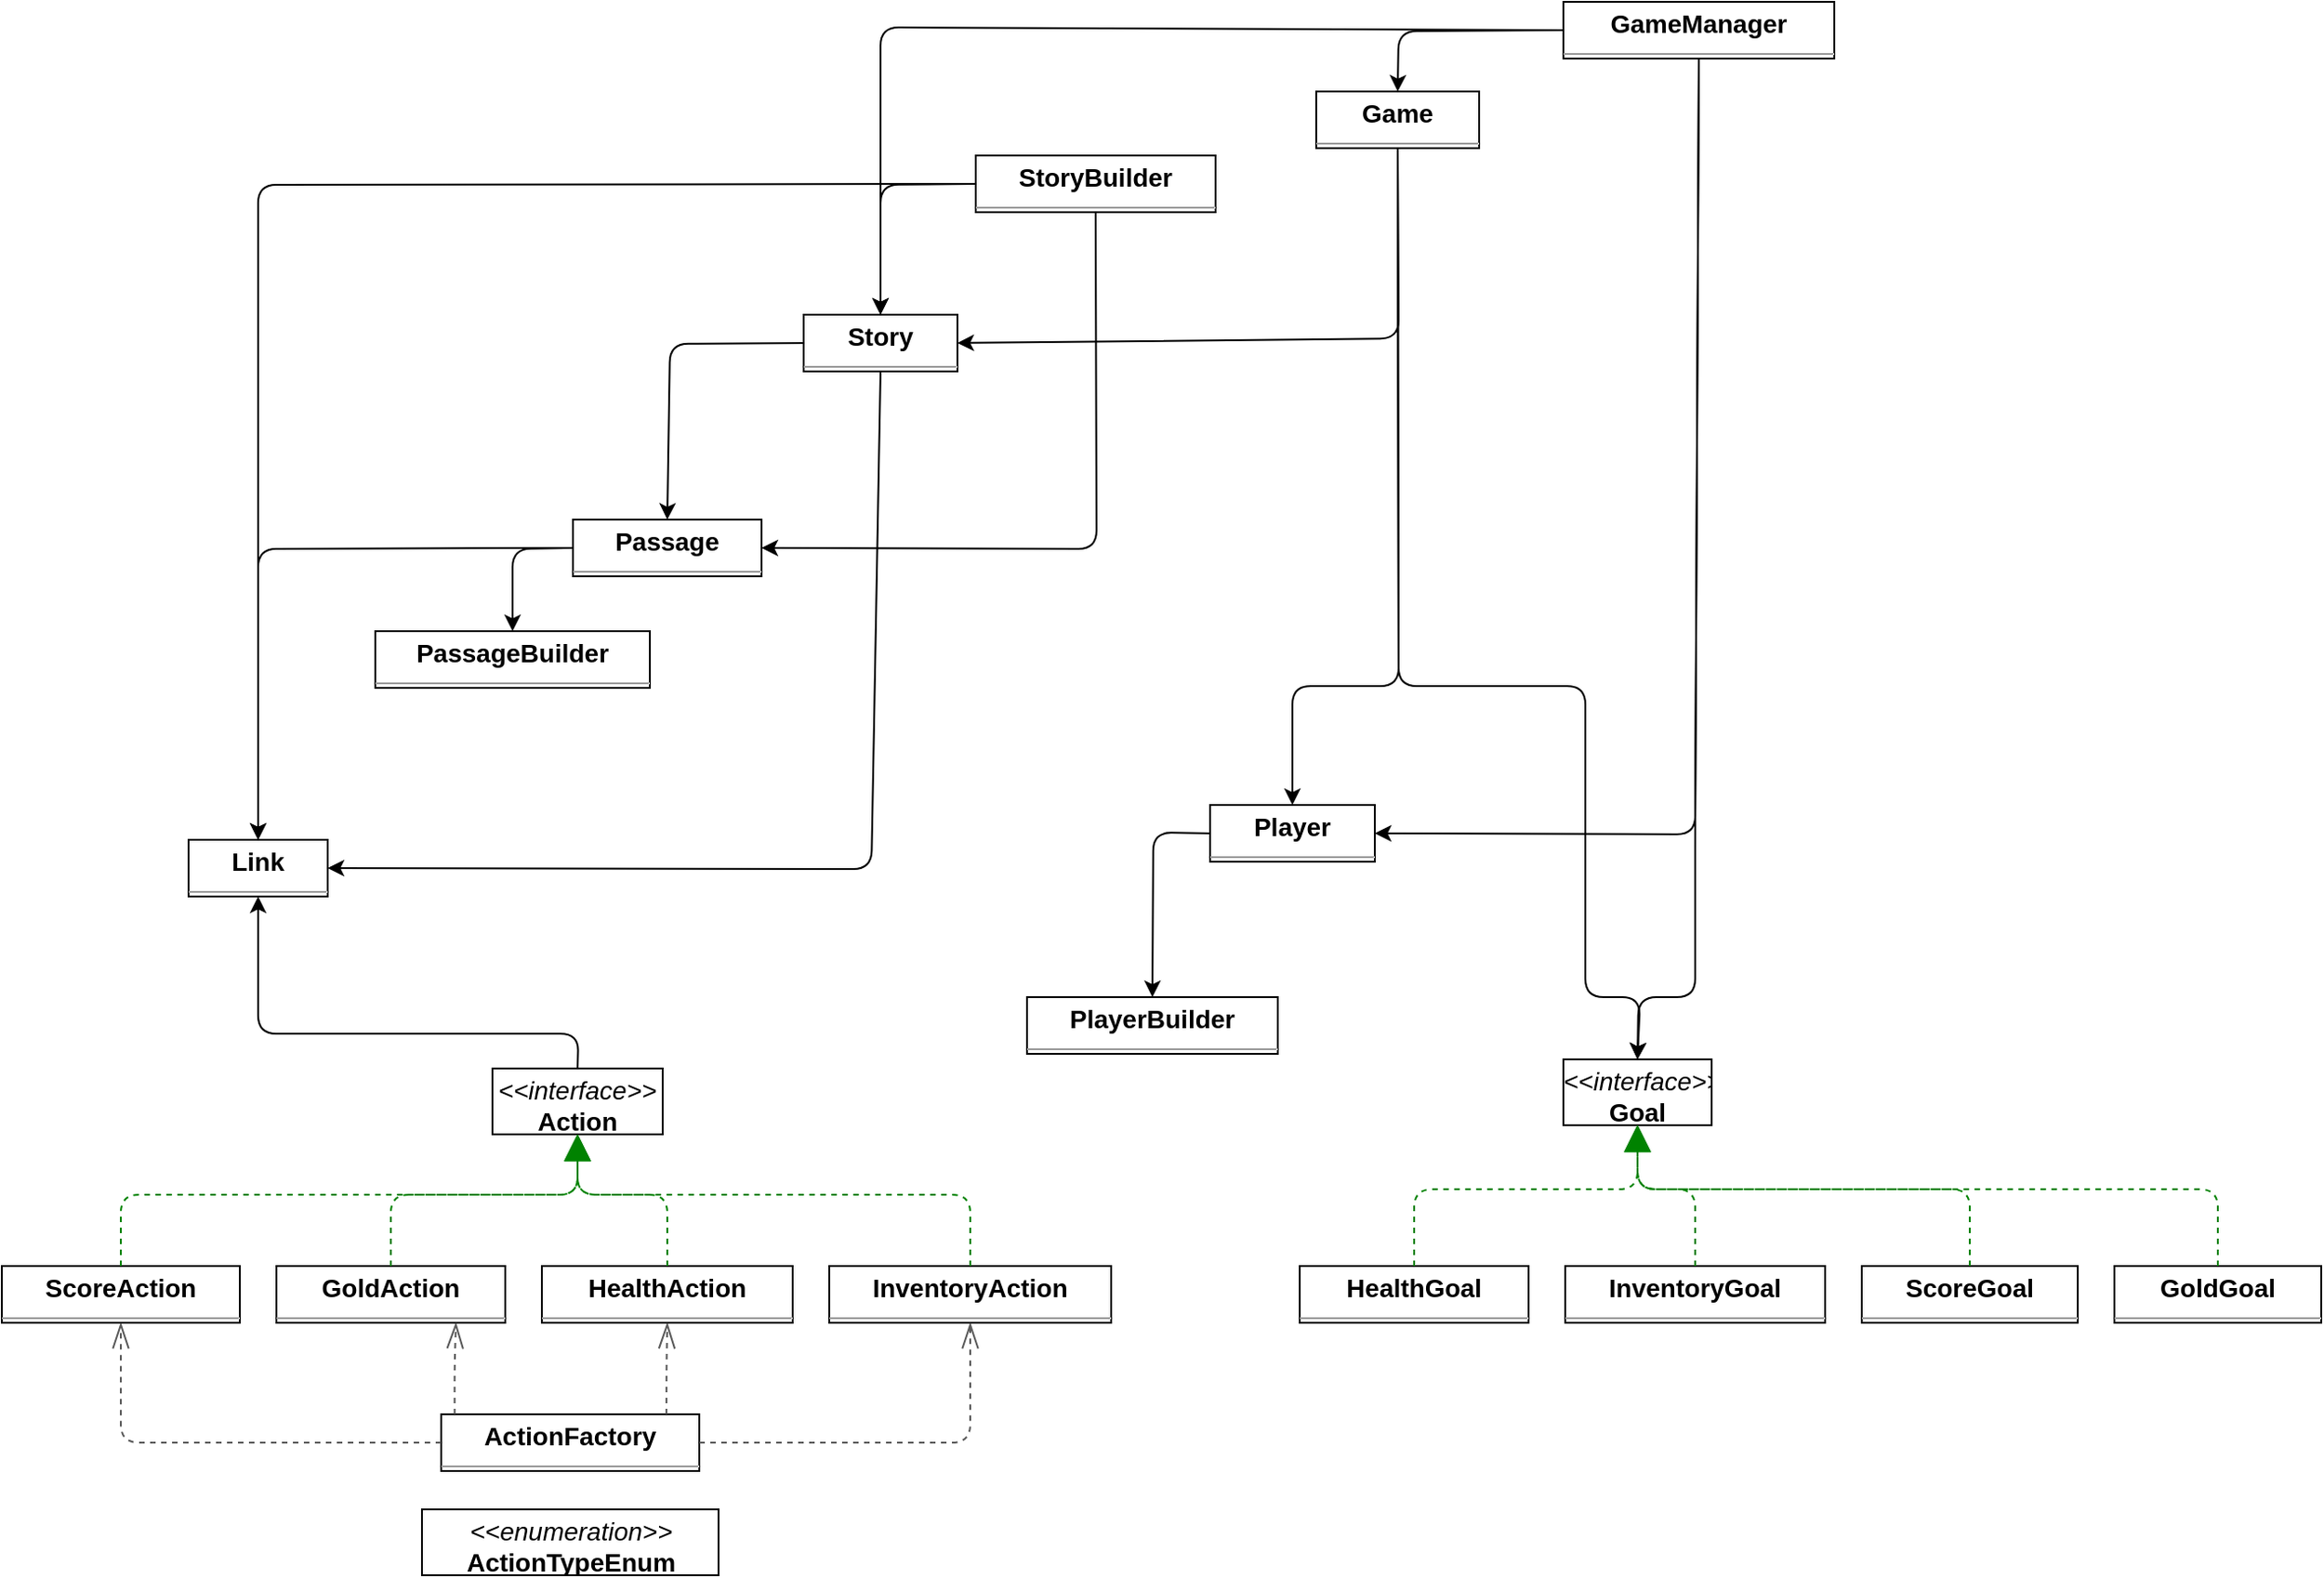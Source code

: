 <mxfile>
    <diagram id="_P2vyhHflwbAcJepUsrx" name="Page-1">
        <mxGraphModel dx="1605" dy="1607" grid="1" gridSize="10" guides="0" tooltips="1" connect="1" arrows="1" fold="1" page="0" pageScale="1" pageWidth="850" pageHeight="1100" background="none" math="0" shadow="0">
            <root>
                <mxCell id="0"/>
                <mxCell id="1" parent="0"/>
                <mxCell id="7" style="edgeStyle=none;html=1;exitX=0.5;exitY=0;exitDx=0;exitDy=0;entryX=0.5;entryY=1;entryDx=0;entryDy=0;" edge="1" parent="1" source="node9" target="node1">
                    <mxGeometry relative="1" as="geometry">
                        <Array as="points">
                            <mxPoint x="630" y="310"/>
                            <mxPoint x="455" y="310"/>
                        </Array>
                    </mxGeometry>
                </mxCell>
                <mxCell id="node9" value="&lt;p style=&quot;margin:0px;margin-top:4px;text-align:center;&quot;&gt;&lt;i&gt;&amp;lt;&amp;lt;interface&amp;gt;&amp;gt;&lt;/i&gt;&lt;br/&gt;&lt;b&gt;Action&lt;/b&gt;&lt;/p&gt;&lt;hr size=&quot;1&quot;/&gt;" style="verticalAlign=top;align=left;overflow=fill;fontSize=14;fontFamily=Helvetica;html=1;rounded=0;shadow=0;comic=0;labelBackgroundColor=none;strokeWidth=1;" parent="1" vertex="1">
                    <mxGeometry x="583" y="329" width="93" height="36" as="geometry"/>
                </mxCell>
                <mxCell id="node3" value="&lt;p style=&quot;margin:0px;margin-top:4px;text-align:center;&quot;&gt;&lt;b&gt;ActionFactory&lt;/b&gt;&lt;/p&gt;&lt;hr size=&quot;1&quot;/&gt;" style="verticalAlign=top;align=left;overflow=fill;fontSize=14;fontFamily=Helvetica;html=1;rounded=0;shadow=0;comic=0;labelBackgroundColor=none;strokeWidth=1;" parent="1" vertex="1">
                    <mxGeometry x="555" y="518" width="141" height="31" as="geometry"/>
                </mxCell>
                <mxCell id="node13" value="&lt;p style=&quot;margin:0px;margin-top:4px;text-align:center;&quot;&gt;&lt;i&gt;&amp;lt;&amp;lt;enumeration&amp;gt;&amp;gt;&lt;/i&gt;&lt;br/&gt;&lt;b&gt;ActionTypeEnum&lt;/b&gt;&lt;/p&gt;&lt;hr size=&quot;1&quot;/&gt;" style="verticalAlign=top;align=left;overflow=fill;fontSize=14;fontFamily=Helvetica;html=1;rounded=0;shadow=0;comic=0;labelBackgroundColor=none;strokeWidth=1;" parent="1" vertex="1">
                    <mxGeometry x="544.5" y="570" width="162" height="36" as="geometry"/>
                </mxCell>
                <mxCell id="12" style="edgeStyle=none;html=1;exitX=0.5;exitY=1;exitDx=0;exitDy=0;entryX=0.5;entryY=0;entryDx=0;entryDy=0;" edge="1" parent="1" source="node6" target="node2">
                    <mxGeometry relative="1" as="geometry">
                        <Array as="points">
                            <mxPoint x="1078" y="120"/>
                            <mxPoint x="1180" y="120"/>
                            <mxPoint x="1180" y="230"/>
                            <mxPoint x="1180" y="290"/>
                            <mxPoint x="1210" y="290"/>
                        </Array>
                    </mxGeometry>
                </mxCell>
                <mxCell id="14" style="edgeStyle=none;html=1;exitX=0.5;exitY=1;exitDx=0;exitDy=0;entryX=0.5;entryY=0;entryDx=0;entryDy=0;" edge="1" parent="1" source="node6" target="node17">
                    <mxGeometry relative="1" as="geometry">
                        <Array as="points">
                            <mxPoint x="1078" y="120"/>
                            <mxPoint x="1020" y="120"/>
                        </Array>
                    </mxGeometry>
                </mxCell>
                <mxCell id="16" style="edgeStyle=none;html=1;exitX=0.5;exitY=1;exitDx=0;exitDy=0;entryX=1;entryY=0.5;entryDx=0;entryDy=0;" edge="1" parent="1" source="node6" target="node10">
                    <mxGeometry relative="1" as="geometry">
                        <Array as="points">
                            <mxPoint x="1078" y="-70"/>
                        </Array>
                    </mxGeometry>
                </mxCell>
                <mxCell id="node6" value="&lt;p style=&quot;margin:0px;margin-top:4px;text-align:center;&quot;&gt;&lt;b&gt;Game&lt;/b&gt;&lt;/p&gt;&lt;hr size=&quot;1&quot;/&gt;" style="verticalAlign=top;align=left;overflow=fill;fontSize=14;fontFamily=Helvetica;html=1;rounded=0;shadow=0;comic=0;labelBackgroundColor=none;strokeWidth=1;" parent="1" vertex="1">
                    <mxGeometry x="1033" y="-205" width="89" height="31" as="geometry"/>
                </mxCell>
                <mxCell id="11" style="edgeStyle=none;html=1;exitX=0.5;exitY=1;exitDx=0;exitDy=0;entryX=0.5;entryY=0;entryDx=0;entryDy=0;" edge="1" parent="1" source="node18" target="node2">
                    <mxGeometry relative="1" as="geometry">
                        <Array as="points">
                            <mxPoint x="1240" y="200"/>
                            <mxPoint x="1240" y="290"/>
                            <mxPoint x="1209" y="290"/>
                        </Array>
                    </mxGeometry>
                </mxCell>
                <mxCell id="13" style="edgeStyle=none;html=1;exitX=0.5;exitY=1;exitDx=0;exitDy=0;entryX=1;entryY=0.5;entryDx=0;entryDy=0;" edge="1" parent="1" source="node18" target="node17">
                    <mxGeometry relative="1" as="geometry">
                        <Array as="points">
                            <mxPoint x="1240" y="201"/>
                        </Array>
                    </mxGeometry>
                </mxCell>
                <mxCell id="17" style="edgeStyle=none;html=1;exitX=0;exitY=0.5;exitDx=0;exitDy=0;entryX=0.5;entryY=0;entryDx=0;entryDy=0;" edge="1" parent="1" source="node18" target="node10">
                    <mxGeometry relative="1" as="geometry">
                        <Array as="points">
                            <mxPoint x="795" y="-240"/>
                        </Array>
                    </mxGeometry>
                </mxCell>
                <mxCell id="18" style="edgeStyle=none;html=1;exitX=0;exitY=0.5;exitDx=0;exitDy=0;entryX=0.5;entryY=0;entryDx=0;entryDy=0;" edge="1" parent="1" source="node18" target="node6">
                    <mxGeometry relative="1" as="geometry">
                        <Array as="points">
                            <mxPoint x="1078" y="-238"/>
                        </Array>
                    </mxGeometry>
                </mxCell>
                <mxCell id="node18" value="&lt;p style=&quot;margin:0px;margin-top:4px;text-align:center;&quot;&gt;&lt;b&gt;GameManager&lt;/b&gt;&lt;/p&gt;&lt;hr size=&quot;1&quot;/&gt;" style="verticalAlign=top;align=left;overflow=fill;fontSize=14;fontFamily=Helvetica;html=1;rounded=0;shadow=0;comic=0;labelBackgroundColor=none;strokeWidth=1;" parent="1" vertex="1">
                    <mxGeometry x="1168" y="-254" width="148" height="31" as="geometry"/>
                </mxCell>
                <mxCell id="node2" value="&lt;p style=&quot;margin:0px;margin-top:4px;text-align:center;&quot;&gt;&lt;i&gt;&amp;lt;&amp;lt;interface&amp;gt;&amp;gt;&lt;/i&gt;&lt;br/&gt;&lt;b&gt;Goal&lt;/b&gt;&lt;/p&gt;&lt;hr size=&quot;1&quot;/&gt;" style="verticalAlign=top;align=left;overflow=fill;fontSize=14;fontFamily=Helvetica;html=1;rounded=0;shadow=0;comic=0;labelBackgroundColor=none;strokeWidth=1;" parent="1" vertex="1">
                    <mxGeometry x="1168" y="324" width="81" height="36" as="geometry"/>
                </mxCell>
                <mxCell id="node14" value="&lt;p style=&quot;margin:0px;margin-top:4px;text-align:center;&quot;&gt;&lt;b&gt;GoldAction&lt;/b&gt;&lt;/p&gt;&lt;hr size=&quot;1&quot;/&gt;" style="verticalAlign=top;align=left;overflow=fill;fontSize=14;fontFamily=Helvetica;html=1;rounded=0;shadow=0;comic=0;labelBackgroundColor=none;strokeWidth=1;" parent="1" vertex="1">
                    <mxGeometry x="465" y="437" width="125" height="31" as="geometry"/>
                </mxCell>
                <mxCell id="node11" value="&lt;p style=&quot;margin:0px;margin-top:4px;text-align:center;&quot;&gt;&lt;b&gt;GoldGoal&lt;/b&gt;&lt;/p&gt;&lt;hr size=&quot;1&quot;/&gt;" style="verticalAlign=top;align=left;overflow=fill;fontSize=14;fontFamily=Helvetica;html=1;rounded=0;shadow=0;comic=0;labelBackgroundColor=none;strokeWidth=1;" parent="1" vertex="1">
                    <mxGeometry x="1469" y="437" width="113" height="31" as="geometry"/>
                </mxCell>
                <mxCell id="node7" value="&lt;p style=&quot;margin:0px;margin-top:4px;text-align:center;&quot;&gt;&lt;b&gt;HealthAction&lt;/b&gt;&lt;/p&gt;&lt;hr size=&quot;1&quot;/&gt;" style="verticalAlign=top;align=left;overflow=fill;fontSize=14;fontFamily=Helvetica;html=1;rounded=0;shadow=0;comic=0;labelBackgroundColor=none;strokeWidth=1;" parent="1" vertex="1">
                    <mxGeometry x="610" y="437" width="137" height="31" as="geometry"/>
                </mxCell>
                <mxCell id="node20" value="&lt;p style=&quot;margin:0px;margin-top:4px;text-align:center;&quot;&gt;&lt;b&gt;HealthGoal&lt;/b&gt;&lt;/p&gt;&lt;hr size=&quot;1&quot;/&gt;" style="verticalAlign=top;align=left;overflow=fill;fontSize=14;fontFamily=Helvetica;html=1;rounded=0;shadow=0;comic=0;labelBackgroundColor=none;strokeWidth=1;" parent="1" vertex="1">
                    <mxGeometry x="1024" y="437" width="125" height="31" as="geometry"/>
                </mxCell>
                <mxCell id="node16" value="&lt;p style=&quot;margin:0px;margin-top:4px;text-align:center;&quot;&gt;&lt;b&gt;InventoryAction&lt;/b&gt;&lt;/p&gt;&lt;hr size=&quot;1&quot;/&gt;" style="verticalAlign=top;align=left;overflow=fill;fontSize=14;fontFamily=Helvetica;html=1;rounded=0;shadow=0;comic=0;labelBackgroundColor=none;strokeWidth=1;" parent="1" vertex="1">
                    <mxGeometry x="767" y="437" width="154" height="31" as="geometry"/>
                </mxCell>
                <mxCell id="node5" value="&lt;p style=&quot;margin:0px;margin-top:4px;text-align:center;&quot;&gt;&lt;b&gt;InventoryGoal&lt;/b&gt;&lt;/p&gt;&lt;hr size=&quot;1&quot;/&gt;" style="verticalAlign=top;align=left;overflow=fill;fontSize=14;fontFamily=Helvetica;html=1;rounded=0;shadow=0;comic=0;labelBackgroundColor=none;strokeWidth=1;" parent="1" vertex="1">
                    <mxGeometry x="1169" y="437" width="142" height="31" as="geometry"/>
                </mxCell>
                <mxCell id="node1" value="&lt;p style=&quot;margin:0px;margin-top:4px;text-align:center;&quot;&gt;&lt;b&gt;Link&lt;/b&gt;&lt;/p&gt;&lt;hr size=&quot;1&quot;/&gt;" style="verticalAlign=top;align=left;overflow=fill;fontSize=14;fontFamily=Helvetica;html=1;rounded=0;shadow=0;comic=0;labelBackgroundColor=none;strokeWidth=1;" parent="1" vertex="1">
                    <mxGeometry x="417" y="204" width="76" height="31" as="geometry"/>
                </mxCell>
                <mxCell id="6" style="edgeStyle=none;html=1;exitX=0;exitY=0.5;exitDx=0;exitDy=0;entryX=0.5;entryY=0;entryDx=0;entryDy=0;" edge="1" parent="1" source="node19" target="node1">
                    <mxGeometry relative="1" as="geometry">
                        <Array as="points">
                            <mxPoint x="455" y="45"/>
                        </Array>
                    </mxGeometry>
                </mxCell>
                <mxCell id="8" style="edgeStyle=none;html=1;exitX=0;exitY=0.5;exitDx=0;exitDy=0;entryX=0.5;entryY=0;entryDx=0;entryDy=0;" edge="1" parent="1" source="node19" target="node8">
                    <mxGeometry relative="1" as="geometry">
                        <Array as="points">
                            <mxPoint x="594" y="45"/>
                        </Array>
                    </mxGeometry>
                </mxCell>
                <mxCell id="node19" value="&lt;p style=&quot;margin:0px;margin-top:4px;text-align:center;&quot;&gt;&lt;b&gt;Passage&lt;/b&gt;&lt;/p&gt;&lt;hr size=&quot;1&quot;/&gt;" style="verticalAlign=top;align=left;overflow=fill;fontSize=14;fontFamily=Helvetica;html=1;rounded=0;shadow=0;comic=0;labelBackgroundColor=none;strokeWidth=1;" parent="1" vertex="1">
                    <mxGeometry x="627" y="29" width="103" height="31" as="geometry"/>
                </mxCell>
                <mxCell id="node8" value="&lt;p style=&quot;margin:0px;margin-top:4px;text-align:center;&quot;&gt;&lt;b&gt;PassageBuilder&lt;/b&gt;&lt;/p&gt;&lt;hr size=&quot;1&quot;/&gt;" style="verticalAlign=top;align=left;overflow=fill;fontSize=14;fontFamily=Helvetica;html=1;rounded=0;shadow=0;comic=0;labelBackgroundColor=none;strokeWidth=1;" parent="1" vertex="1">
                    <mxGeometry x="519" y="90" width="150" height="31" as="geometry"/>
                </mxCell>
                <mxCell id="10" style="edgeStyle=none;html=1;exitX=0;exitY=0.5;exitDx=0;exitDy=0;entryX=0.5;entryY=0;entryDx=0;entryDy=0;" edge="1" parent="1" source="node17" target="node12">
                    <mxGeometry relative="1" as="geometry">
                        <Array as="points">
                            <mxPoint x="944" y="200"/>
                        </Array>
                    </mxGeometry>
                </mxCell>
                <mxCell id="node17" value="&lt;p style=&quot;margin:0px;margin-top:4px;text-align:center;&quot;&gt;&lt;b&gt;Player&lt;/b&gt;&lt;/p&gt;&lt;hr size=&quot;1&quot;/&gt;" style="verticalAlign=top;align=left;overflow=fill;fontSize=14;fontFamily=Helvetica;html=1;rounded=0;shadow=0;comic=0;labelBackgroundColor=none;strokeWidth=1;" parent="1" vertex="1">
                    <mxGeometry x="975" y="185" width="90" height="31" as="geometry"/>
                </mxCell>
                <mxCell id="node12" value="&lt;p style=&quot;margin:0px;margin-top:4px;text-align:center;&quot;&gt;&lt;b&gt;PlayerBuilder&lt;/b&gt;&lt;/p&gt;&lt;hr size=&quot;1&quot;/&gt;" style="verticalAlign=top;align=left;overflow=fill;fontSize=14;fontFamily=Helvetica;html=1;rounded=0;shadow=0;comic=0;labelBackgroundColor=none;strokeWidth=1;" parent="1" vertex="1">
                    <mxGeometry x="875" y="290" width="137" height="31" as="geometry"/>
                </mxCell>
                <mxCell id="node15" value="&lt;p style=&quot;margin:0px;margin-top:4px;text-align:center;&quot;&gt;&lt;b&gt;ScoreAction&lt;/b&gt;&lt;/p&gt;&lt;hr size=&quot;1&quot;/&gt;" style="verticalAlign=top;align=left;overflow=fill;fontSize=14;fontFamily=Helvetica;html=1;rounded=0;shadow=0;comic=0;labelBackgroundColor=none;strokeWidth=1;" parent="1" vertex="1">
                    <mxGeometry x="315" y="437" width="130" height="31" as="geometry"/>
                </mxCell>
                <mxCell id="node4" value="&lt;p style=&quot;margin:0px;margin-top:4px;text-align:center;&quot;&gt;&lt;b&gt;ScoreGoal&lt;/b&gt;&lt;/p&gt;&lt;hr size=&quot;1&quot;/&gt;" style="verticalAlign=top;align=left;overflow=fill;fontSize=14;fontFamily=Helvetica;html=1;rounded=0;shadow=0;comic=0;labelBackgroundColor=none;strokeWidth=1;" parent="1" vertex="1">
                    <mxGeometry x="1331" y="437" width="118" height="31" as="geometry"/>
                </mxCell>
                <mxCell id="5" style="edgeStyle=none;html=1;exitX=0.5;exitY=1;exitDx=0;exitDy=0;entryX=1;entryY=0.5;entryDx=0;entryDy=0;" edge="1" parent="1" source="node10" target="node1">
                    <mxGeometry relative="1" as="geometry">
                        <Array as="points">
                            <mxPoint x="790" y="220"/>
                        </Array>
                    </mxGeometry>
                </mxCell>
                <mxCell id="9" style="edgeStyle=none;html=1;exitX=0;exitY=0.5;exitDx=0;exitDy=0;entryX=0.5;entryY=0;entryDx=0;entryDy=0;" edge="1" parent="1" source="node10" target="node19">
                    <mxGeometry relative="1" as="geometry">
                        <Array as="points">
                            <mxPoint x="680" y="-67"/>
                        </Array>
                    </mxGeometry>
                </mxCell>
                <mxCell id="node10" value="&lt;p style=&quot;margin:0px;margin-top:4px;text-align:center;&quot;&gt;&lt;b&gt;Story&lt;/b&gt;&lt;/p&gt;&lt;hr size=&quot;1&quot;/&gt;" style="verticalAlign=top;align=left;overflow=fill;fontSize=14;fontFamily=Helvetica;html=1;rounded=0;shadow=0;comic=0;labelBackgroundColor=none;strokeWidth=1;" parent="1" vertex="1">
                    <mxGeometry x="753" y="-83" width="84" height="31" as="geometry"/>
                </mxCell>
                <mxCell id="4" style="edgeStyle=none;html=1;exitX=0;exitY=0.5;exitDx=0;exitDy=0;entryX=0.5;entryY=0;entryDx=0;entryDy=0;" edge="1" parent="1" source="node0" target="node1">
                    <mxGeometry relative="1" as="geometry">
                        <Array as="points">
                            <mxPoint x="455" y="-154"/>
                        </Array>
                    </mxGeometry>
                </mxCell>
                <mxCell id="15" style="edgeStyle=none;html=1;exitX=0;exitY=0.5;exitDx=0;exitDy=0;entryX=0.5;entryY=0;entryDx=0;entryDy=0;" edge="1" parent="1" source="node0" target="node10">
                    <mxGeometry relative="1" as="geometry">
                        <Array as="points">
                            <mxPoint x="795" y="-154"/>
                        </Array>
                    </mxGeometry>
                </mxCell>
                <mxCell id="19" style="edgeStyle=none;html=1;exitX=0.5;exitY=1;exitDx=0;exitDy=0;entryX=1;entryY=0.5;entryDx=0;entryDy=0;" edge="1" parent="1" source="node0" target="node19">
                    <mxGeometry relative="1" as="geometry">
                        <Array as="points">
                            <mxPoint x="913" y="45"/>
                        </Array>
                    </mxGeometry>
                </mxCell>
                <mxCell id="node0" value="&lt;p style=&quot;margin:0px;margin-top:4px;text-align:center;&quot;&gt;&lt;b&gt;StoryBuilder&lt;/b&gt;&lt;/p&gt;&lt;hr size=&quot;1&quot;/&gt;" style="verticalAlign=top;align=left;overflow=fill;fontSize=14;fontFamily=Helvetica;html=1;rounded=0;shadow=0;comic=0;labelBackgroundColor=none;strokeWidth=1;" parent="1" vertex="1">
                    <mxGeometry x="847" y="-170" width="131" height="31" as="geometry"/>
                </mxCell>
                <mxCell id="edge12" value="" style="html=1;rounded=1;edgeStyle=orthogonalEdgeStyle;dashed=1;startArrow=none;endArrow=openThin;endSize=12;strokeColor=#595959;exitX=0.053;exitY=0.001;exitDx=0;exitDy=0;entryX=0.785;entryY=1.001;entryDx=0;entryDy=0;" parent="1" source="node3" target="node14" edge="1">
                    <mxGeometry width="50" height="50" relative="1" as="geometry">
                        <Array as="points"/>
                    </mxGeometry>
                </mxCell>
                <mxCell id="edge10" value="" style="html=1;rounded=1;edgeStyle=orthogonalEdgeStyle;dashed=1;startArrow=none;endArrow=openThin;endSize=12;strokeColor=#595959;exitX=0.872;exitY=0.001;exitDx=0;exitDy=0;entryX=0.500;entryY=1.001;entryDx=0;entryDy=0;" parent="1" source="node3" target="node7" edge="1">
                    <mxGeometry width="50" height="50" relative="1" as="geometry">
                        <Array as="points"/>
                    </mxGeometry>
                </mxCell>
                <mxCell id="edge23" value="" style="html=1;rounded=1;edgeStyle=orthogonalEdgeStyle;dashed=1;startArrow=none;endArrow=openThin;endSize=12;strokeColor=#595959;exitX=1.000;exitY=0.500;exitDx=0;exitDy=0;entryX=0.500;entryY=1.001;entryDx=0;entryDy=0;" parent="1" source="node3" target="node16" edge="1">
                    <mxGeometry width="50" height="50" relative="1" as="geometry">
                        <Array as="points">
                            <mxPoint x="844" y="533"/>
                        </Array>
                    </mxGeometry>
                </mxCell>
                <mxCell id="edge24" value="" style="html=1;rounded=1;edgeStyle=orthogonalEdgeStyle;dashed=1;startArrow=none;endArrow=openThin;endSize=12;strokeColor=#595959;exitX=0.000;exitY=0.500;exitDx=0;exitDy=0;entryX=0.500;entryY=1.001;entryDx=0;entryDy=0;" parent="1" source="node3" target="node15" edge="1">
                    <mxGeometry width="50" height="50" relative="1" as="geometry">
                        <Array as="points">
                            <mxPoint x="380" y="533"/>
                        </Array>
                    </mxGeometry>
                </mxCell>
                <mxCell id="edge7" value="" style="html=1;rounded=1;edgeStyle=orthogonalEdgeStyle;dashed=1;startArrow=none;endArrow=block;endSize=12;strokeColor=#008200;exitX=0.500;exitY=0.001;exitDx=0;exitDy=0;entryX=0.500;entryY=1.001;entryDx=0;entryDy=0;" parent="1" source="node14" target="node9" edge="1">
                    <mxGeometry width="50" height="50" relative="1" as="geometry">
                        <Array as="points">
                            <mxPoint x="527" y="398"/>
                            <mxPoint x="629" y="398"/>
                        </Array>
                    </mxGeometry>
                </mxCell>
                <mxCell id="edge0" value="" style="html=1;rounded=1;edgeStyle=orthogonalEdgeStyle;dashed=1;startArrow=none;endArrow=block;endSize=12;strokeColor=#008200;exitX=0.500;exitY=0.001;exitDx=0;exitDy=0;entryX=0.500;entryY=1.001;entryDx=0;entryDy=0;" parent="1" source="node11" target="node2" edge="1">
                    <mxGeometry width="50" height="50" relative="1" as="geometry">
                        <Array as="points">
                            <mxPoint x="1525" y="395"/>
                            <mxPoint x="1208" y="395"/>
                        </Array>
                    </mxGeometry>
                </mxCell>
                <mxCell id="edge5" value="" style="html=1;rounded=1;edgeStyle=orthogonalEdgeStyle;dashed=1;startArrow=none;endArrow=block;endSize=12;strokeColor=#008200;exitX=0.500;exitY=0.001;exitDx=0;exitDy=0;entryX=0.500;entryY=1.001;entryDx=0;entryDy=0;" parent="1" source="node7" target="node9" edge="1">
                    <mxGeometry width="50" height="50" relative="1" as="geometry">
                        <Array as="points">
                            <mxPoint x="678" y="398"/>
                            <mxPoint x="629" y="398"/>
                        </Array>
                    </mxGeometry>
                </mxCell>
                <mxCell id="edge1" value="" style="html=1;rounded=1;edgeStyle=orthogonalEdgeStyle;dashed=1;startArrow=none;endArrow=block;endSize=12;strokeColor=#008200;exitX=0.500;exitY=0.001;exitDx=0;exitDy=0;entryX=0.500;entryY=1.001;entryDx=0;entryDy=0;" parent="1" source="node20" target="node2" edge="1">
                    <mxGeometry width="50" height="50" relative="1" as="geometry">
                        <Array as="points">
                            <mxPoint x="1086" y="395"/>
                            <mxPoint x="1208" y="395"/>
                        </Array>
                    </mxGeometry>
                </mxCell>
                <mxCell id="edge2" value="" style="html=1;rounded=1;edgeStyle=orthogonalEdgeStyle;dashed=1;startArrow=none;endArrow=block;endSize=12;strokeColor=#008200;exitX=0.500;exitY=0.001;exitDx=0;exitDy=0;entryX=0.500;entryY=1.001;entryDx=0;entryDy=0;" parent="1" source="node16" target="node9" edge="1">
                    <mxGeometry width="50" height="50" relative="1" as="geometry">
                        <Array as="points">
                            <mxPoint x="844" y="398"/>
                            <mxPoint x="629" y="398"/>
                        </Array>
                    </mxGeometry>
                </mxCell>
                <mxCell id="edge3" value="" style="html=1;rounded=1;edgeStyle=orthogonalEdgeStyle;dashed=1;startArrow=none;endArrow=block;endSize=12;strokeColor=#008200;exitX=0.500;exitY=0.001;exitDx=0;exitDy=0;entryX=0.500;entryY=1.001;entryDx=0;entryDy=0;" parent="1" source="node5" target="node2" edge="1">
                    <mxGeometry width="50" height="50" relative="1" as="geometry">
                        <Array as="points">
                            <mxPoint x="1240" y="395"/>
                            <mxPoint x="1208" y="395"/>
                        </Array>
                    </mxGeometry>
                </mxCell>
                <mxCell id="edge4" value="" style="html=1;rounded=1;edgeStyle=orthogonalEdgeStyle;dashed=1;startArrow=none;endArrow=block;endSize=12;strokeColor=#008200;exitX=0.500;exitY=0.001;exitDx=0;exitDy=0;entryX=0.500;entryY=1.001;entryDx=0;entryDy=0;" parent="1" source="node15" target="node9" edge="1">
                    <mxGeometry width="50" height="50" relative="1" as="geometry">
                        <Array as="points">
                            <mxPoint x="380" y="398"/>
                            <mxPoint x="629" y="398"/>
                        </Array>
                    </mxGeometry>
                </mxCell>
                <mxCell id="edge6" value="" style="html=1;rounded=1;edgeStyle=orthogonalEdgeStyle;dashed=1;startArrow=none;endArrow=block;endSize=12;strokeColor=#008200;exitX=0.500;exitY=0.001;exitDx=0;exitDy=0;entryX=0.500;entryY=1.001;entryDx=0;entryDy=0;" parent="1" source="node4" target="node2" edge="1">
                    <mxGeometry width="50" height="50" relative="1" as="geometry">
                        <Array as="points">
                            <mxPoint x="1390" y="395"/>
                            <mxPoint x="1208" y="395"/>
                        </Array>
                    </mxGeometry>
                </mxCell>
            </root>
        </mxGraphModel>
    </diagram>
</mxfile>